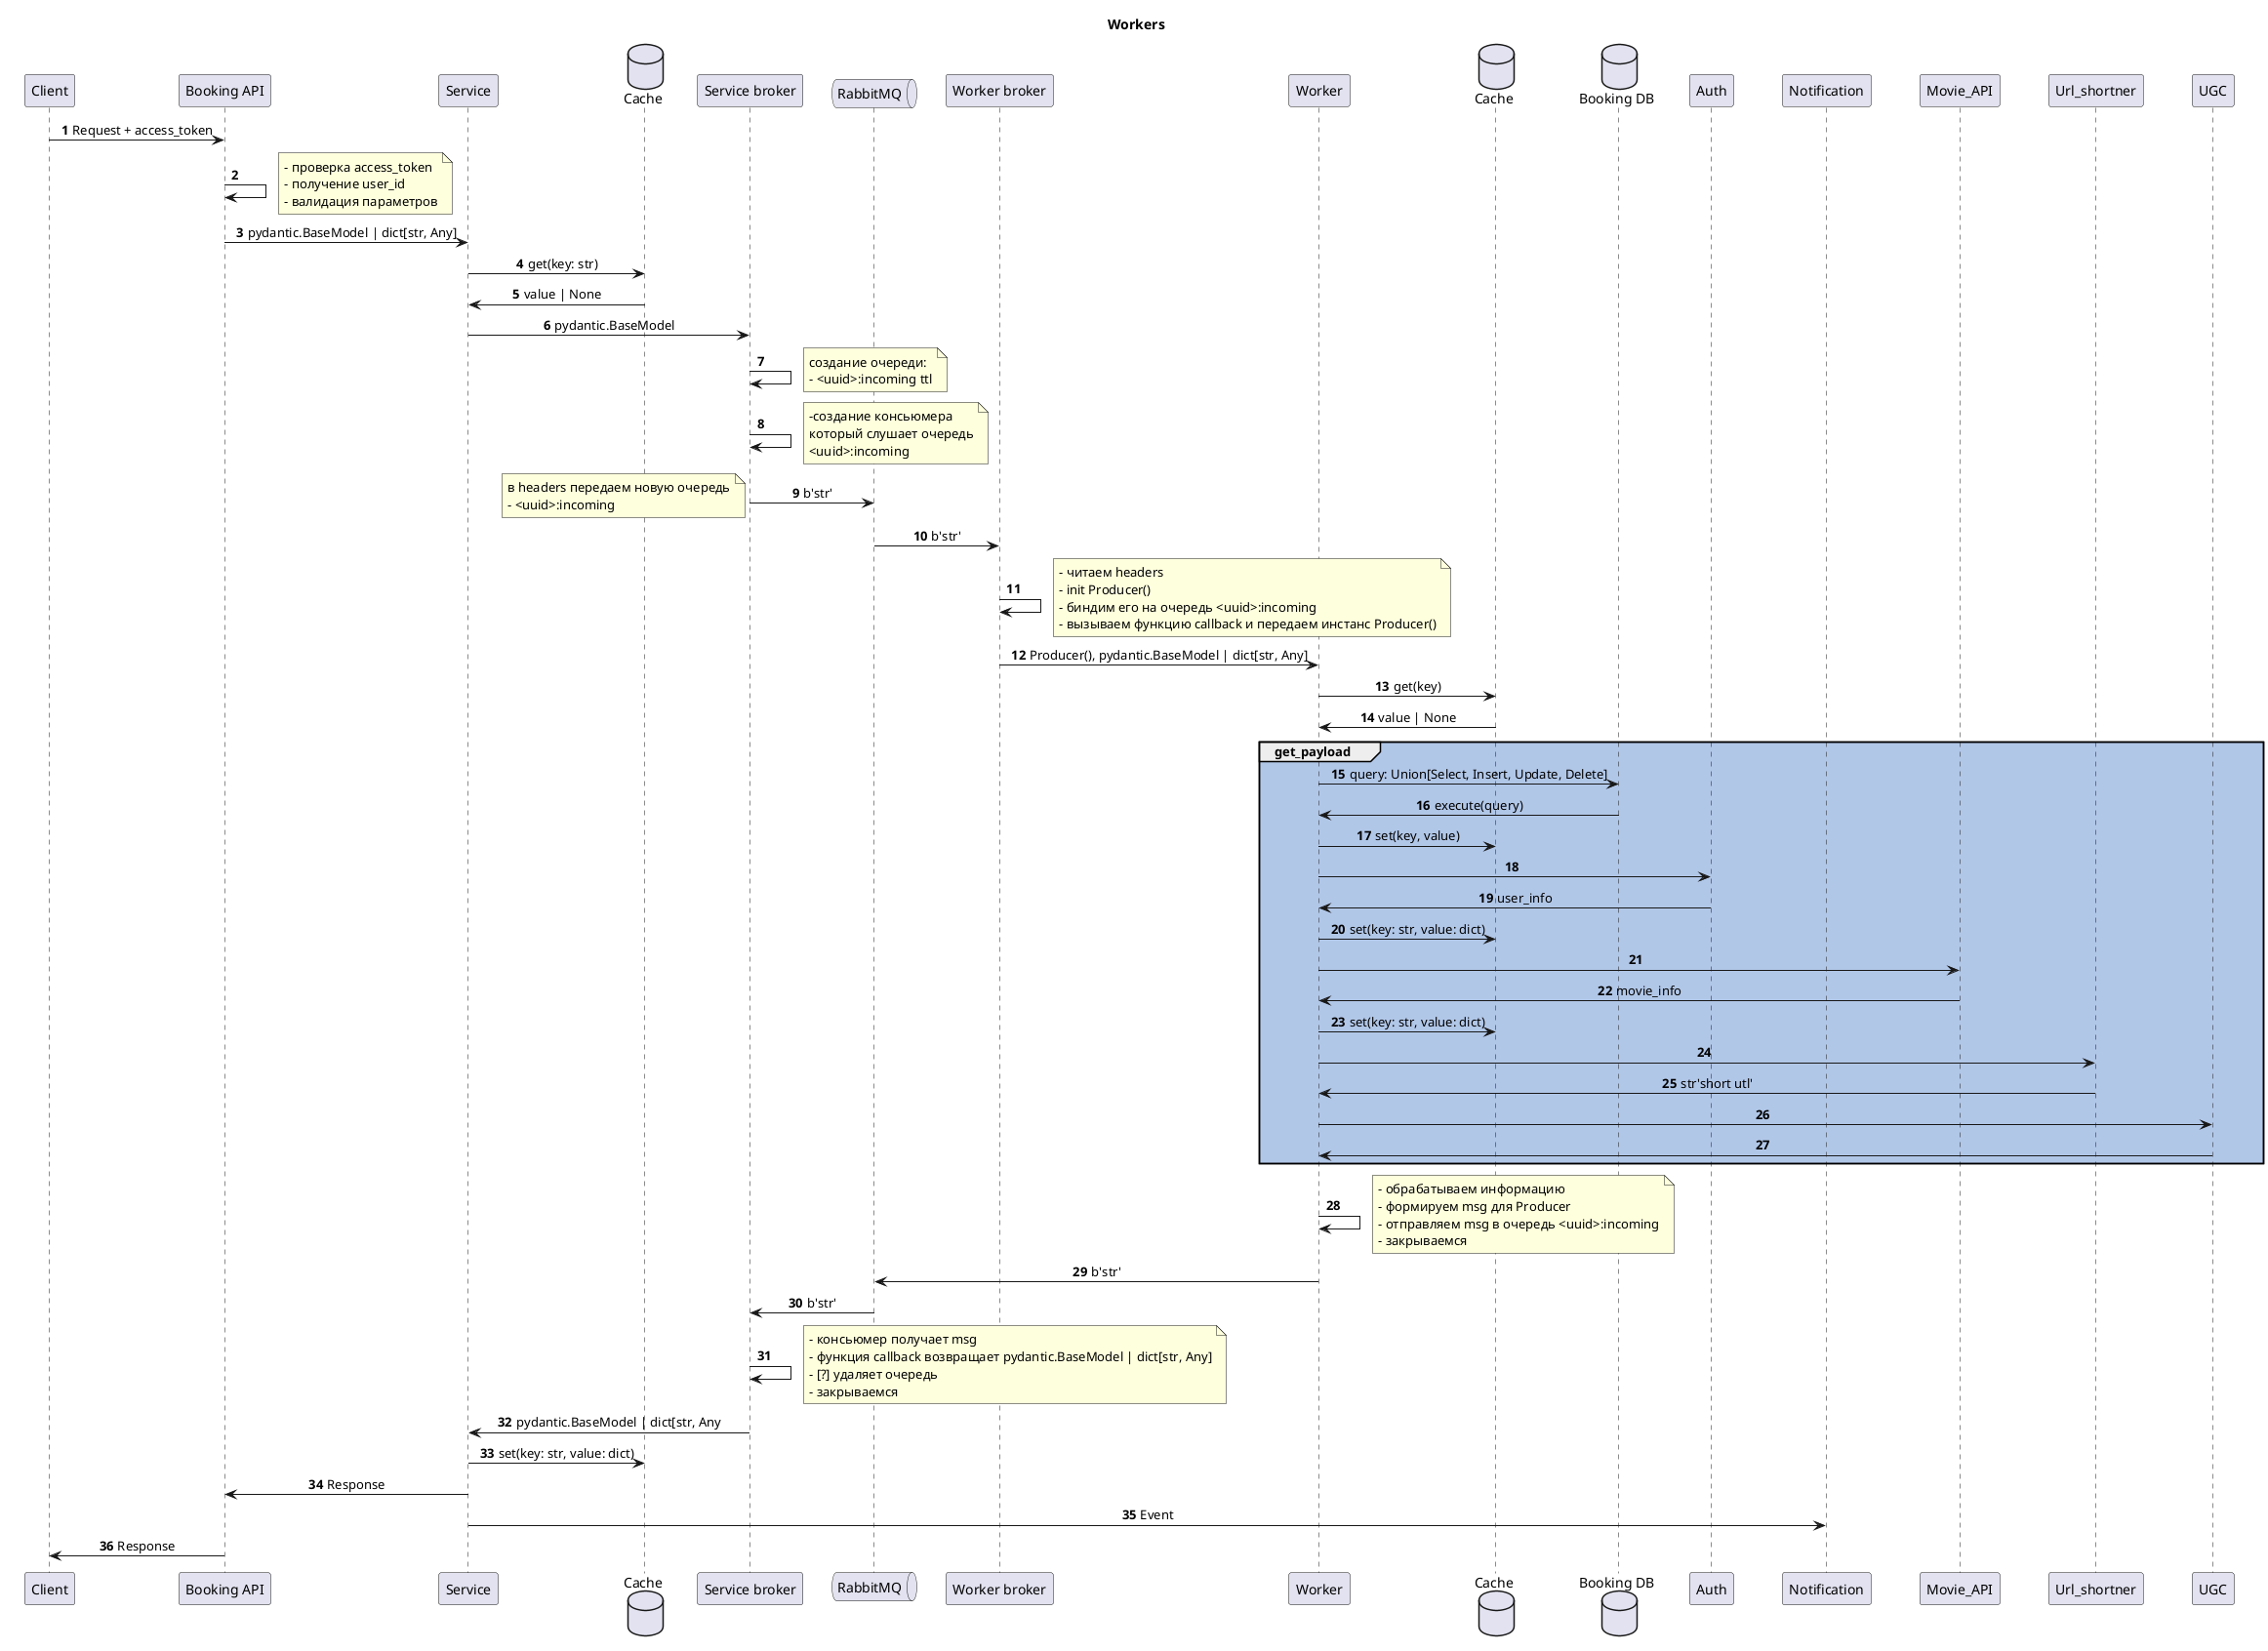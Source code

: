 @startuml workers
' !theme materia
autonumber
skinparam sequence {
	ParticipantPadding 20
	MessageAlign center
}

title Workers

participant Client as Client
participant "Booking API" as API
participant "Service" as Service
database "Cache" as Cache_Service
participant "Service broker" as Broker_Service
participant "Service broker" as Broker_Service
queue RabbitMQ
participant "Worker broker" as Broker_Worker
participant "Worker" as Worker
database "Booking DB" as DB_Booking
database "Cache" as Cache_Worker
participant DB_Booking
participant Auth
participant Notification
participant Movie_API
participant Url_shortner
participant UGC

Client -> API: Request + access_token
API -> API:
note right
    - проверка access_token
    - получение user_id
    - валидация параметров
end note
API -> Service: pydantic.BaseModel | dict[str, Any]
Service -> Cache_Service: get(key: str)
Service <- Cache_Service: value | None
Service -> Broker_Service: pydantic.BaseModel
Broker_Service -> Broker_Service:
note right
    создание очереди:
    - <uuid>:incoming ttl
end note
Broker_Service -> Broker_Service:
note right
    -создание консьюмера
    который слушает очередь
    <uuid>:incoming
end note
Broker_Service -> RabbitMQ: b'str'
note left
    в headers передаем новую очередь
    - <uuid>:incoming
end note
RabbitMQ -> Broker_Worker: b'str'
Broker_Worker -> Broker_Worker
note right
    - читаем headers
    - init Producer()
    - биндим его на очередь <uuid>:incoming
    - вызываем функцию callback и передаем инстанс Producer()
end note
Broker_Worker -> Worker: Producer(), pydantic.BaseModel | dict[str, Any]

Worker -> Cache_Worker: get(key)
Worker <- Cache_Worker: value | None
group #B1C7E8 get_payload
    Worker -> DB_Booking: query: Union[Select, Insert, Update, Delete]
    Worker <- DB_Booking: execute(query)
    Worker -> Cache_Worker: set(key, value)
    Worker -> Auth
    Worker <- Auth: user_info
    Worker -> Cache_Worker: set(key: str, value: dict)
    Worker -> Movie_API
    Worker <- Movie_API: movie_info
    Worker -> Cache_Worker: set(key: str, value: dict)
    Worker -> Url_shortner
    Worker <- Url_shortner: str'short utl'
    Worker -> UGC
    Worker <- UGC
end group
Worker -> Worker
note right
    - обрабатываем информацию
    - формируем msg для Producer
    - отправляем msg в очередь <uuid>:incoming
    - закрываемся
end note

Worker -> RabbitMQ: b'str'
Broker_Service <- RabbitMQ: b'str'

Broker_Service -> Broker_Service
note right
    - консьюмер получает msg
    - функция callback возвращает pydantic.BaseModel | dict[str, Any]
    - [?] удаляет очередь
    - закрываемся
end note
Broker_Service -> Service: pydantic.BaseModel | dict[str, Any
Service -> Cache_Service : set(key: str, value: dict)
Service -> API: Response
Service -> Notification: Event
API -> Client: Response
@enduml